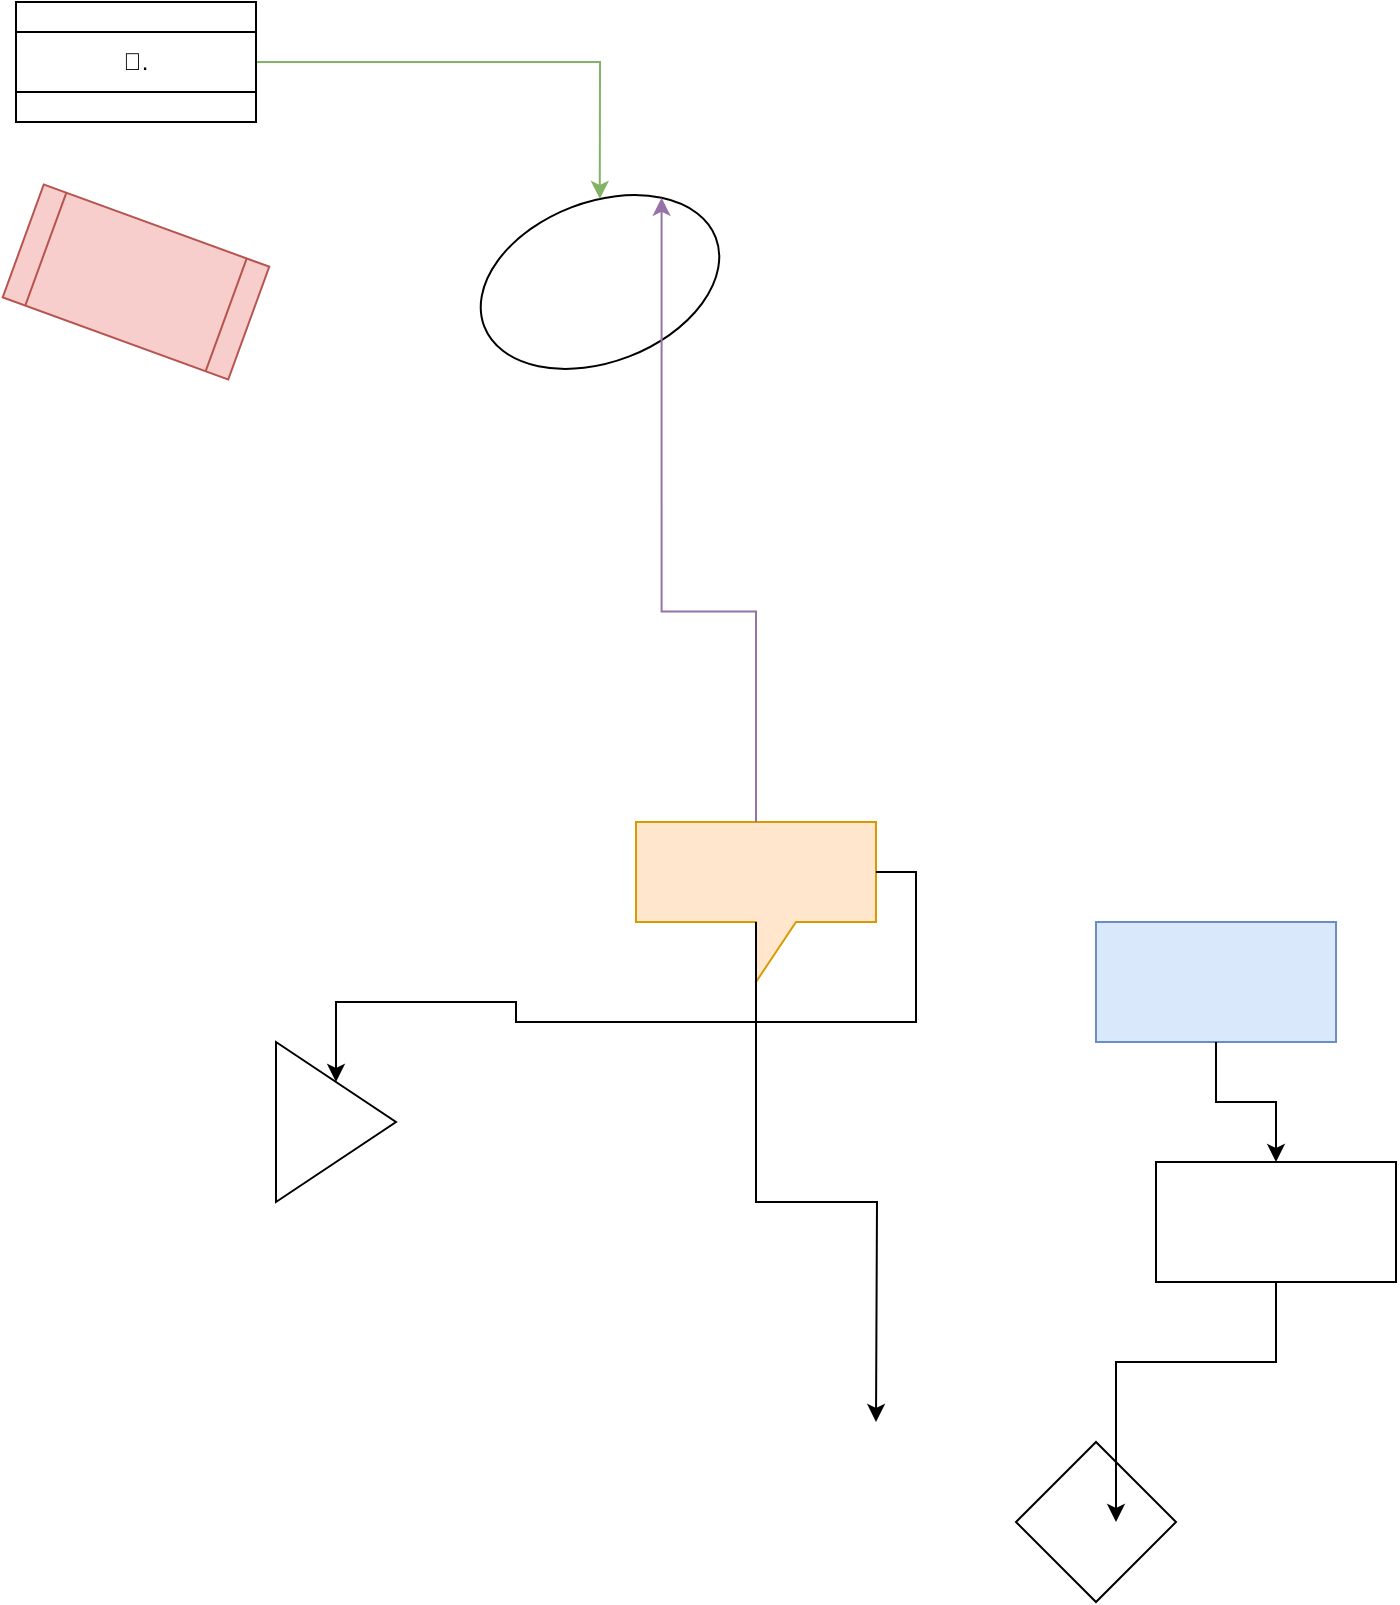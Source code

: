 <mxfile compressed="false" version="21.6.8" type="device" pages="2">
  <diagram id="SJr6KKptlU5QiQrU6xVG" name="Page-1">
    <mxGraphModel dx="1350" dy="949" grid="1" gridSize="10" guides="1" tooltips="1" connect="1" arrows="1" fold="1" page="1" pageScale="1" pageWidth="827" pageHeight="1169" math="0" shadow="0">
      <root>
        <mxCell id="0" />
        <mxCell id="1" parent="0" />
        <mxCell id="VqnXcYf0lU8FYd1N7no6-6" value="" style="rhombus;whiteSpace=wrap;html=1;" vertex="1" parent="1">
          <mxGeometry x="540" y="760" width="80" height="80" as="geometry" />
        </mxCell>
        <mxCell id="OU96sz5634OCC1nA_dG9-3" value="" style="ellipse;whiteSpace=wrap;html=1;perimeter=ellipsePerimeter;rotation=-201;rounded=0;" parent="1" vertex="1">
          <mxGeometry x="270" y="140" width="124" height="80" as="geometry" />
        </mxCell>
        <mxCell id="OU96sz5634OCC1nA_dG9-6" value="" style="triangle;whiteSpace=wrap;html=1;rotation=0;rounded=0;" parent="1" vertex="1">
          <mxGeometry x="170" y="560" width="60" height="80" as="geometry" />
        </mxCell>
        <mxCell id="OU96sz5634OCC1nA_dG9-1" value="" style="shape=callout;whiteSpace=wrap;html=1;perimeter=calloutPerimeter;fillColor=#ffe6cc;strokeColor=#d79b00;rounded=0;direction=east;rotation=0;" parent="1" vertex="1">
          <mxGeometry x="350" y="450" width="120" height="80" as="geometry" />
        </mxCell>
        <mxCell id="OU96sz5634OCC1nA_dG9-2" value="" style="rounded=0;whiteSpace=wrap;html=1;fillColor=#dae8fc;strokeColor=#6c8ebf;rotation=0;" parent="1" vertex="1">
          <mxGeometry x="580" y="500" width="120" height="60" as="geometry" />
        </mxCell>
        <mxCell id="VqnXcYf0lU8FYd1N7no6-7" style="edgeStyle=orthogonalEdgeStyle;rounded=0;orthogonalLoop=1;jettySize=auto;html=1;entryX=0.625;entryY=0.5;entryDx=0;entryDy=0;entryPerimeter=0;" edge="1" parent="1" source="rSACBjaKUUydZRqEQf3--1" target="VqnXcYf0lU8FYd1N7no6-6">
          <mxGeometry relative="1" as="geometry" />
        </mxCell>
        <mxCell id="rSACBjaKUUydZRqEQf3--1" value="" style="rounded=0;whiteSpace=wrap;html=1;perimeter=rectanglePerimeter;" parent="1" vertex="1">
          <mxGeometry x="610" y="620" width="120" height="60" as="geometry" />
        </mxCell>
        <mxCell id="OU96sz5634OCC1nA_dG9-4" style="edgeStyle=orthogonalEdgeStyle;rounded=0;orthogonalLoop=1;jettySize=auto;html=1;fillColor=#d5e8d4;strokeColor=#82b366;" parent="1" source="v7lvr-B3FCQAbCfzJB2g-1" target="OU96sz5634OCC1nA_dG9-3" edge="1">
          <mxGeometry relative="1" as="geometry" />
        </mxCell>
        <object label="&lt;meta charset=&quot;utf-8&quot;&gt;🔑." value="🔑." id="v7lvr-B3FCQAbCfzJB2g-1">
          <mxCell style="shape=process;whiteSpace=wrap;html=1;backgroundOutline=1;direction=north;size=0.25;labelBackgroundColor=none;rotation=0;rounded=0;" parent="1" vertex="1">
            <mxGeometry x="40" y="40" width="120" height="60" as="geometry" />
          </mxCell>
        </object>
        <mxCell id="yk5Z2D5nuyeelbN2XrMu-4" value="" style="shape=process;whiteSpace=wrap;html=1;backgroundOutline=1;labelBackgroundColor=none;direction=east;rotation=20;fillColor=#f8cecc;strokeColor=#b85450;rounded=0;" parent="1" vertex="1">
          <mxGeometry x="40" y="150" width="120" height="60" as="geometry" />
        </mxCell>
        <mxCell id="OU96sz5634OCC1nA_dG9-5" style="edgeStyle=orthogonalEdgeStyle;rounded=0;orthogonalLoop=1;jettySize=auto;html=1;entryX=0;entryY=1;entryDx=0;entryDy=0;fillColor=#e1d5e7;strokeColor=#9673a6;" parent="1" source="OU96sz5634OCC1nA_dG9-1" target="OU96sz5634OCC1nA_dG9-3" edge="1">
          <mxGeometry relative="1" as="geometry" />
        </mxCell>
        <mxCell id="OU96sz5634OCC1nA_dG9-7" style="edgeStyle=orthogonalEdgeStyle;rounded=0;orthogonalLoop=1;jettySize=auto;html=1;entryX=0.5;entryY=0;entryDx=0;entryDy=0;exitX=0;exitY=0;exitDx=120;exitDy=25;exitPerimeter=0;" parent="1" source="OU96sz5634OCC1nA_dG9-1" target="OU96sz5634OCC1nA_dG9-6" edge="1">
          <mxGeometry relative="1" as="geometry">
            <mxPoint x="220" y="590" as="targetPoint" />
          </mxGeometry>
        </mxCell>
        <mxCell id="VqnXcYf0lU8FYd1N7no6-3" style="edgeStyle=orthogonalEdgeStyle;rounded=0;orthogonalLoop=1;jettySize=auto;html=1;" edge="1" parent="1" source="OU96sz5634OCC1nA_dG9-1">
          <mxGeometry relative="1" as="geometry">
            <mxPoint x="470" y="750" as="targetPoint" />
          </mxGeometry>
        </mxCell>
        <mxCell id="VqnXcYf0lU8FYd1N7no6-1" style="edgeStyle=orthogonalEdgeStyle;rounded=0;orthogonalLoop=1;jettySize=auto;html=1;" edge="1" parent="1" source="OU96sz5634OCC1nA_dG9-2" target="rSACBjaKUUydZRqEQf3--1">
          <mxGeometry relative="1" as="geometry" />
        </mxCell>
      </root>
    </mxGraphModel>
  </diagram>
  <diagram id="UjGQGW2VeNA4anNop8zO" name="Page-2">
    <mxGraphModel dx="1350" dy="949" grid="1" gridSize="10" guides="1" tooltips="1" connect="1" arrows="1" fold="1" page="1" pageScale="1" pageWidth="827" pageHeight="1169" math="0" shadow="0">
      <root>
        <mxCell id="0" />
        <mxCell id="1" parent="0" />
        <mxCell id="BJnyzdma6ymmFGXSg5xf-4" value="" style="edgeStyle=orthogonalEdgeStyle;rounded=0;orthogonalLoop=1;jettySize=auto;html=1;" edge="1" parent="1" source="BJnyzdma6ymmFGXSg5xf-1" target="BJnyzdma6ymmFGXSg5xf-3">
          <mxGeometry relative="1" as="geometry" />
        </mxCell>
        <mxCell id="BJnyzdma6ymmFGXSg5xf-1" value="testing" style="rounded=0;whiteSpace=wrap;html=1;" vertex="1" parent="1">
          <mxGeometry x="200" y="190" width="120" height="60" as="geometry" />
        </mxCell>
        <mxCell id="BJnyzdma6ymmFGXSg5xf-3" value="" style="whiteSpace=wrap;html=1;rounded=0;" vertex="1" parent="1">
          <mxGeometry x="390" y="370" width="120" height="60" as="geometry" />
        </mxCell>
      </root>
    </mxGraphModel>
  </diagram>
</mxfile>
